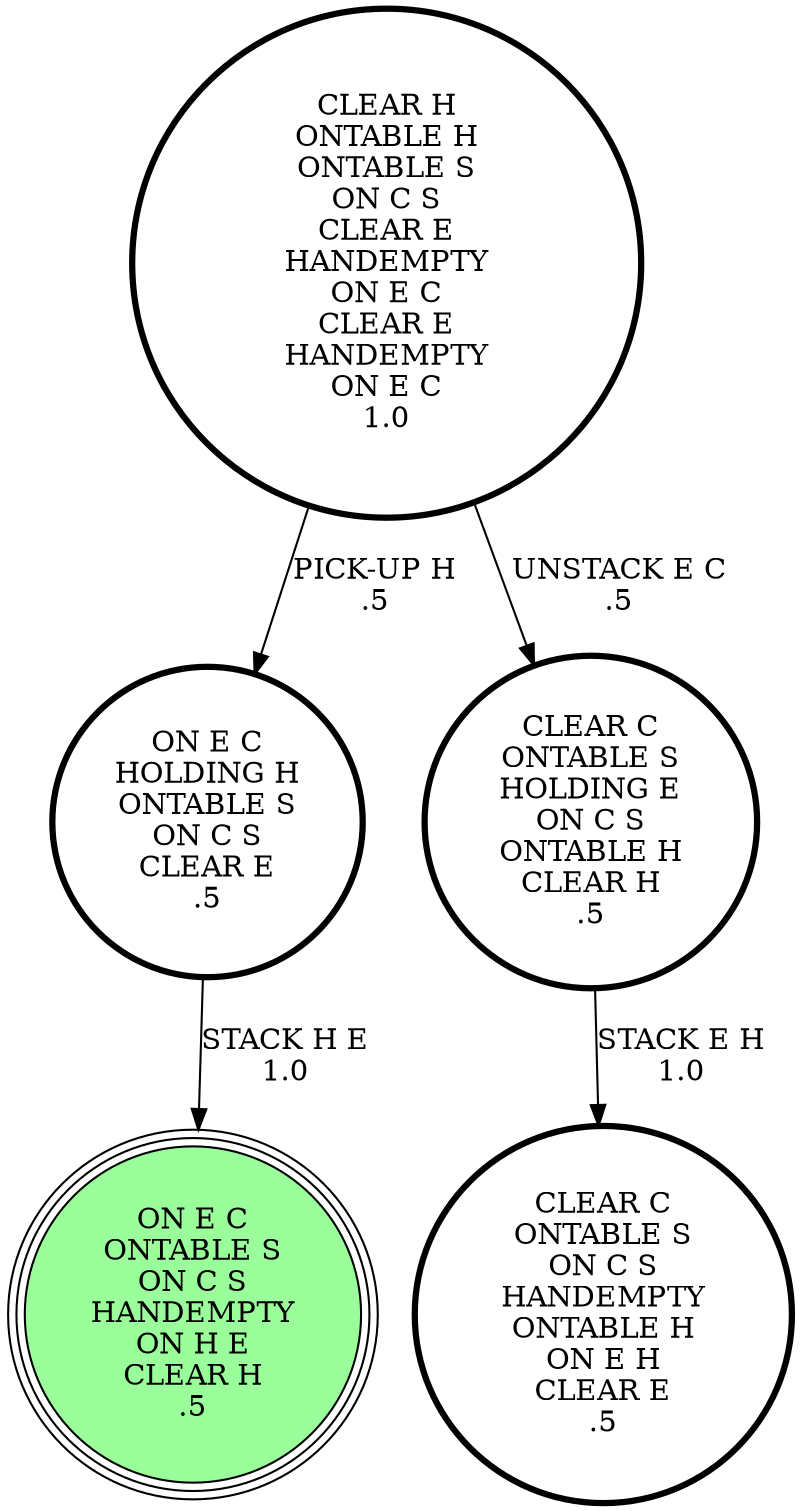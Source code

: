digraph {
"ON E C\nHOLDING H\nONTABLE S\nON C S\nCLEAR E\n.5\n" -> "ON E C\nONTABLE S\nON C S\nHANDEMPTY\nON H E\nCLEAR H\n.5\n"[label="STACK H E\n1.0\n"];
"CLEAR H\nONTABLE H\nONTABLE S\nON C S\nCLEAR E\nHANDEMPTY\nON E C\nCLEAR E\nHANDEMPTY\nON E C\n1.0\n" -> "CLEAR C\nONTABLE S\nHOLDING E\nON C S\nONTABLE H\nCLEAR H\n.5\n"[label="UNSTACK E C\n.5\n"];
"CLEAR H\nONTABLE H\nONTABLE S\nON C S\nCLEAR E\nHANDEMPTY\nON E C\nCLEAR E\nHANDEMPTY\nON E C\n1.0\n" -> "ON E C\nHOLDING H\nONTABLE S\nON C S\nCLEAR E\n.5\n"[label="PICK-UP H\n.5\n"];
"CLEAR C\nONTABLE S\nHOLDING E\nON C S\nONTABLE H\nCLEAR H\n.5\n" -> "CLEAR C\nONTABLE S\nON C S\nHANDEMPTY\nONTABLE H\nON E H\nCLEAR E\n.5\n"[label="STACK E H\n1.0\n"];
"ON E C\nONTABLE S\nON C S\nHANDEMPTY\nON H E\nCLEAR H\n.5\n" [shape=circle, style=filled, fillcolor=palegreen1, peripheries=3];
"CLEAR C\nONTABLE S\nON C S\nHANDEMPTY\nONTABLE H\nON E H\nCLEAR E\n.5\n" [shape=circle, penwidth=3];
"ON E C\nONTABLE S\nON C S\nHANDEMPTY\nON H E\nCLEAR H\n.5\n" [shape=circle, style=filled, fillcolor=palegreen1, peripheries=3];
"ON E C\nHOLDING H\nONTABLE S\nON C S\nCLEAR E\n.5\n" [shape=circle, penwidth=3];
"CLEAR H\nONTABLE H\nONTABLE S\nON C S\nCLEAR E\nHANDEMPTY\nON E C\nCLEAR E\nHANDEMPTY\nON E C\n1.0\n" [shape=circle, penwidth=3];
"CLEAR C\nONTABLE S\nHOLDING E\nON C S\nONTABLE H\nCLEAR H\n.5\n" [shape=circle, penwidth=3];
"CLEAR C\nONTABLE S\nON C S\nHANDEMPTY\nONTABLE H\nON E H\nCLEAR E\n.5\n" [shape=circle, penwidth=3];
}
